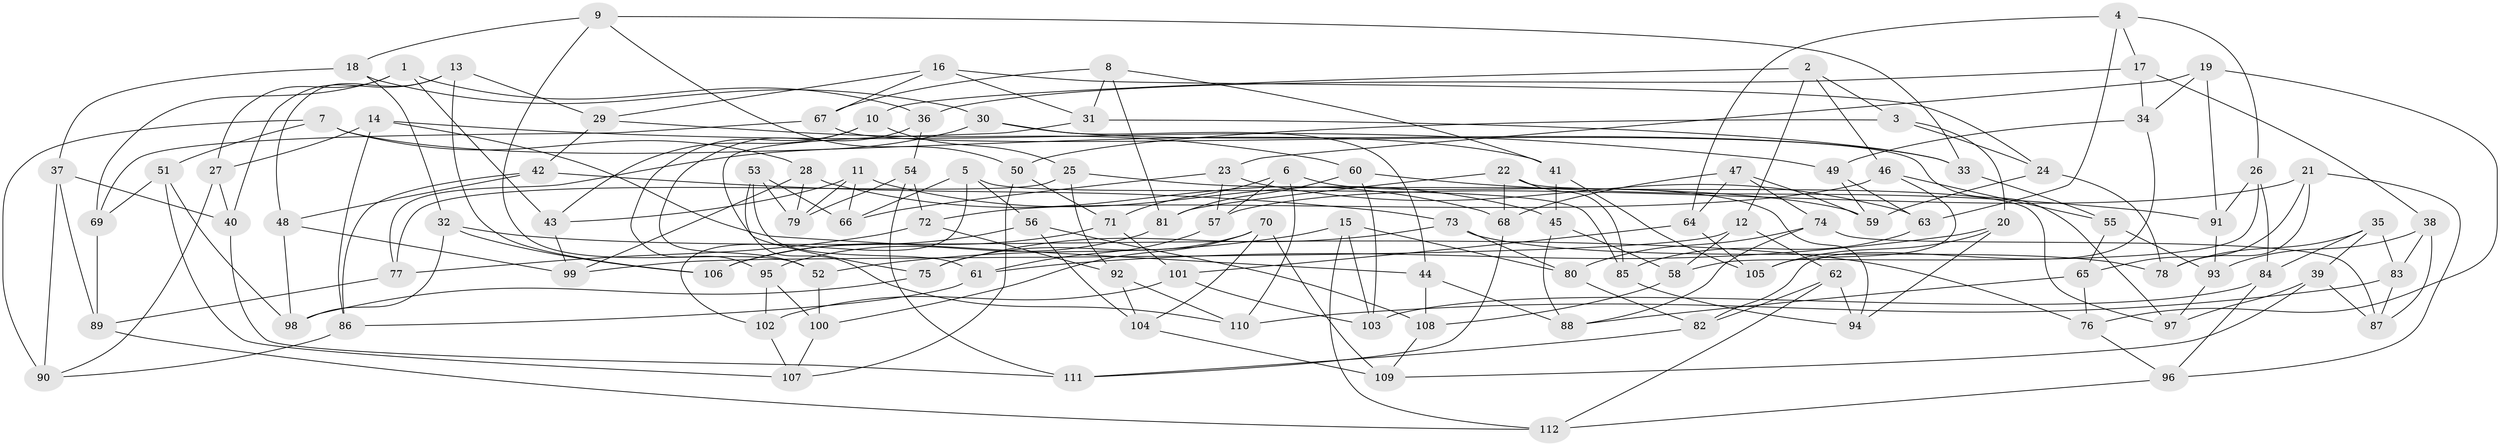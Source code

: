 // Generated by graph-tools (version 1.1) at 2025/58/03/09/25 04:58:51]
// undirected, 112 vertices, 224 edges
graph export_dot {
graph [start="1"]
  node [color=gray90,style=filled];
  1;
  2;
  3;
  4;
  5;
  6;
  7;
  8;
  9;
  10;
  11;
  12;
  13;
  14;
  15;
  16;
  17;
  18;
  19;
  20;
  21;
  22;
  23;
  24;
  25;
  26;
  27;
  28;
  29;
  30;
  31;
  32;
  33;
  34;
  35;
  36;
  37;
  38;
  39;
  40;
  41;
  42;
  43;
  44;
  45;
  46;
  47;
  48;
  49;
  50;
  51;
  52;
  53;
  54;
  55;
  56;
  57;
  58;
  59;
  60;
  61;
  62;
  63;
  64;
  65;
  66;
  67;
  68;
  69;
  70;
  71;
  72;
  73;
  74;
  75;
  76;
  77;
  78;
  79;
  80;
  81;
  82;
  83;
  84;
  85;
  86;
  87;
  88;
  89;
  90;
  91;
  92;
  93;
  94;
  95;
  96;
  97;
  98;
  99;
  100;
  101;
  102;
  103;
  104;
  105;
  106;
  107;
  108;
  109;
  110;
  111;
  112;
  1 -- 36;
  1 -- 43;
  1 -- 69;
  1 -- 27;
  2 -- 46;
  2 -- 12;
  2 -- 10;
  2 -- 3;
  3 -- 24;
  3 -- 20;
  3 -- 50;
  4 -- 63;
  4 -- 64;
  4 -- 17;
  4 -- 26;
  5 -- 102;
  5 -- 85;
  5 -- 56;
  5 -- 66;
  6 -- 57;
  6 -- 110;
  6 -- 71;
  6 -- 94;
  7 -- 90;
  7 -- 51;
  7 -- 28;
  7 -- 41;
  8 -- 81;
  8 -- 31;
  8 -- 67;
  8 -- 41;
  9 -- 33;
  9 -- 50;
  9 -- 18;
  9 -- 52;
  10 -- 43;
  10 -- 25;
  10 -- 95;
  11 -- 43;
  11 -- 45;
  11 -- 66;
  11 -- 79;
  12 -- 58;
  12 -- 62;
  12 -- 99;
  13 -- 29;
  13 -- 48;
  13 -- 40;
  13 -- 106;
  14 -- 49;
  14 -- 27;
  14 -- 44;
  14 -- 86;
  15 -- 103;
  15 -- 80;
  15 -- 52;
  15 -- 112;
  16 -- 31;
  16 -- 29;
  16 -- 67;
  16 -- 24;
  17 -- 34;
  17 -- 38;
  17 -- 36;
  18 -- 32;
  18 -- 37;
  18 -- 30;
  19 -- 34;
  19 -- 91;
  19 -- 76;
  19 -- 23;
  20 -- 105;
  20 -- 94;
  20 -- 61;
  21 -- 57;
  21 -- 96;
  21 -- 78;
  21 -- 65;
  22 -- 85;
  22 -- 97;
  22 -- 81;
  22 -- 68;
  23 -- 63;
  23 -- 57;
  23 -- 66;
  24 -- 59;
  24 -- 78;
  25 -- 77;
  25 -- 59;
  25 -- 92;
  26 -- 91;
  26 -- 58;
  26 -- 84;
  27 -- 90;
  27 -- 40;
  28 -- 68;
  28 -- 79;
  28 -- 99;
  29 -- 42;
  29 -- 60;
  30 -- 33;
  30 -- 77;
  30 -- 44;
  31 -- 33;
  31 -- 75;
  32 -- 98;
  32 -- 106;
  32 -- 76;
  33 -- 55;
  34 -- 49;
  34 -- 82;
  35 -- 39;
  35 -- 83;
  35 -- 84;
  35 -- 78;
  36 -- 54;
  36 -- 52;
  37 -- 40;
  37 -- 90;
  37 -- 89;
  38 -- 93;
  38 -- 83;
  38 -- 87;
  39 -- 87;
  39 -- 97;
  39 -- 109;
  40 -- 111;
  41 -- 105;
  41 -- 45;
  42 -- 86;
  42 -- 48;
  42 -- 73;
  43 -- 99;
  44 -- 108;
  44 -- 88;
  45 -- 58;
  45 -- 88;
  46 -- 72;
  46 -- 55;
  46 -- 105;
  47 -- 64;
  47 -- 74;
  47 -- 68;
  47 -- 59;
  48 -- 98;
  48 -- 99;
  49 -- 59;
  49 -- 63;
  50 -- 107;
  50 -- 71;
  51 -- 107;
  51 -- 98;
  51 -- 69;
  52 -- 100;
  53 -- 61;
  53 -- 66;
  53 -- 110;
  53 -- 79;
  54 -- 111;
  54 -- 79;
  54 -- 72;
  55 -- 93;
  55 -- 65;
  56 -- 104;
  56 -- 108;
  56 -- 106;
  57 -- 61;
  58 -- 108;
  60 -- 91;
  60 -- 103;
  60 -- 81;
  61 -- 86;
  62 -- 94;
  62 -- 112;
  62 -- 82;
  63 -- 85;
  64 -- 105;
  64 -- 101;
  65 -- 76;
  65 -- 88;
  67 -- 69;
  67 -- 97;
  68 -- 111;
  69 -- 89;
  70 -- 100;
  70 -- 104;
  70 -- 109;
  70 -- 75;
  71 -- 106;
  71 -- 101;
  72 -- 92;
  72 -- 77;
  73 -- 80;
  73 -- 75;
  73 -- 78;
  74 -- 88;
  74 -- 80;
  74 -- 87;
  75 -- 98;
  76 -- 96;
  77 -- 89;
  80 -- 82;
  81 -- 95;
  82 -- 111;
  83 -- 110;
  83 -- 87;
  84 -- 96;
  84 -- 103;
  85 -- 94;
  86 -- 90;
  89 -- 112;
  91 -- 93;
  92 -- 104;
  92 -- 110;
  93 -- 97;
  95 -- 102;
  95 -- 100;
  96 -- 112;
  100 -- 107;
  101 -- 103;
  101 -- 102;
  102 -- 107;
  104 -- 109;
  108 -- 109;
}
